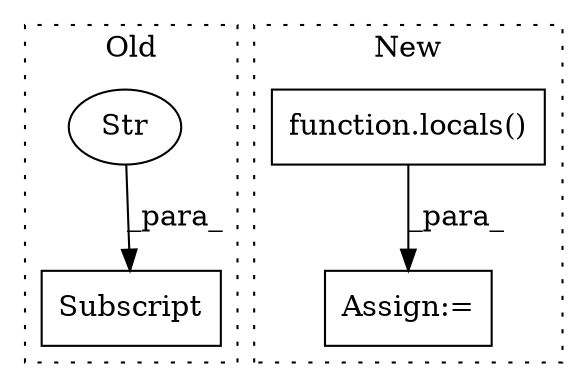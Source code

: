 digraph G {
subgraph cluster0 {
1 [label="Subscript" a="63" s="4120,0" l="33,0" shape="box"];
3 [label="Str" a="66" s="4139" l="13" shape="ellipse"];
label = "Old";
style="dotted";
}
subgraph cluster1 {
2 [label="function.locals()" a="75" s="4670" l="8" shape="box"];
4 [label="Assign:=" a="68" s="4667" l="3" shape="box"];
label = "New";
style="dotted";
}
2 -> 4 [label="_para_"];
3 -> 1 [label="_para_"];
}